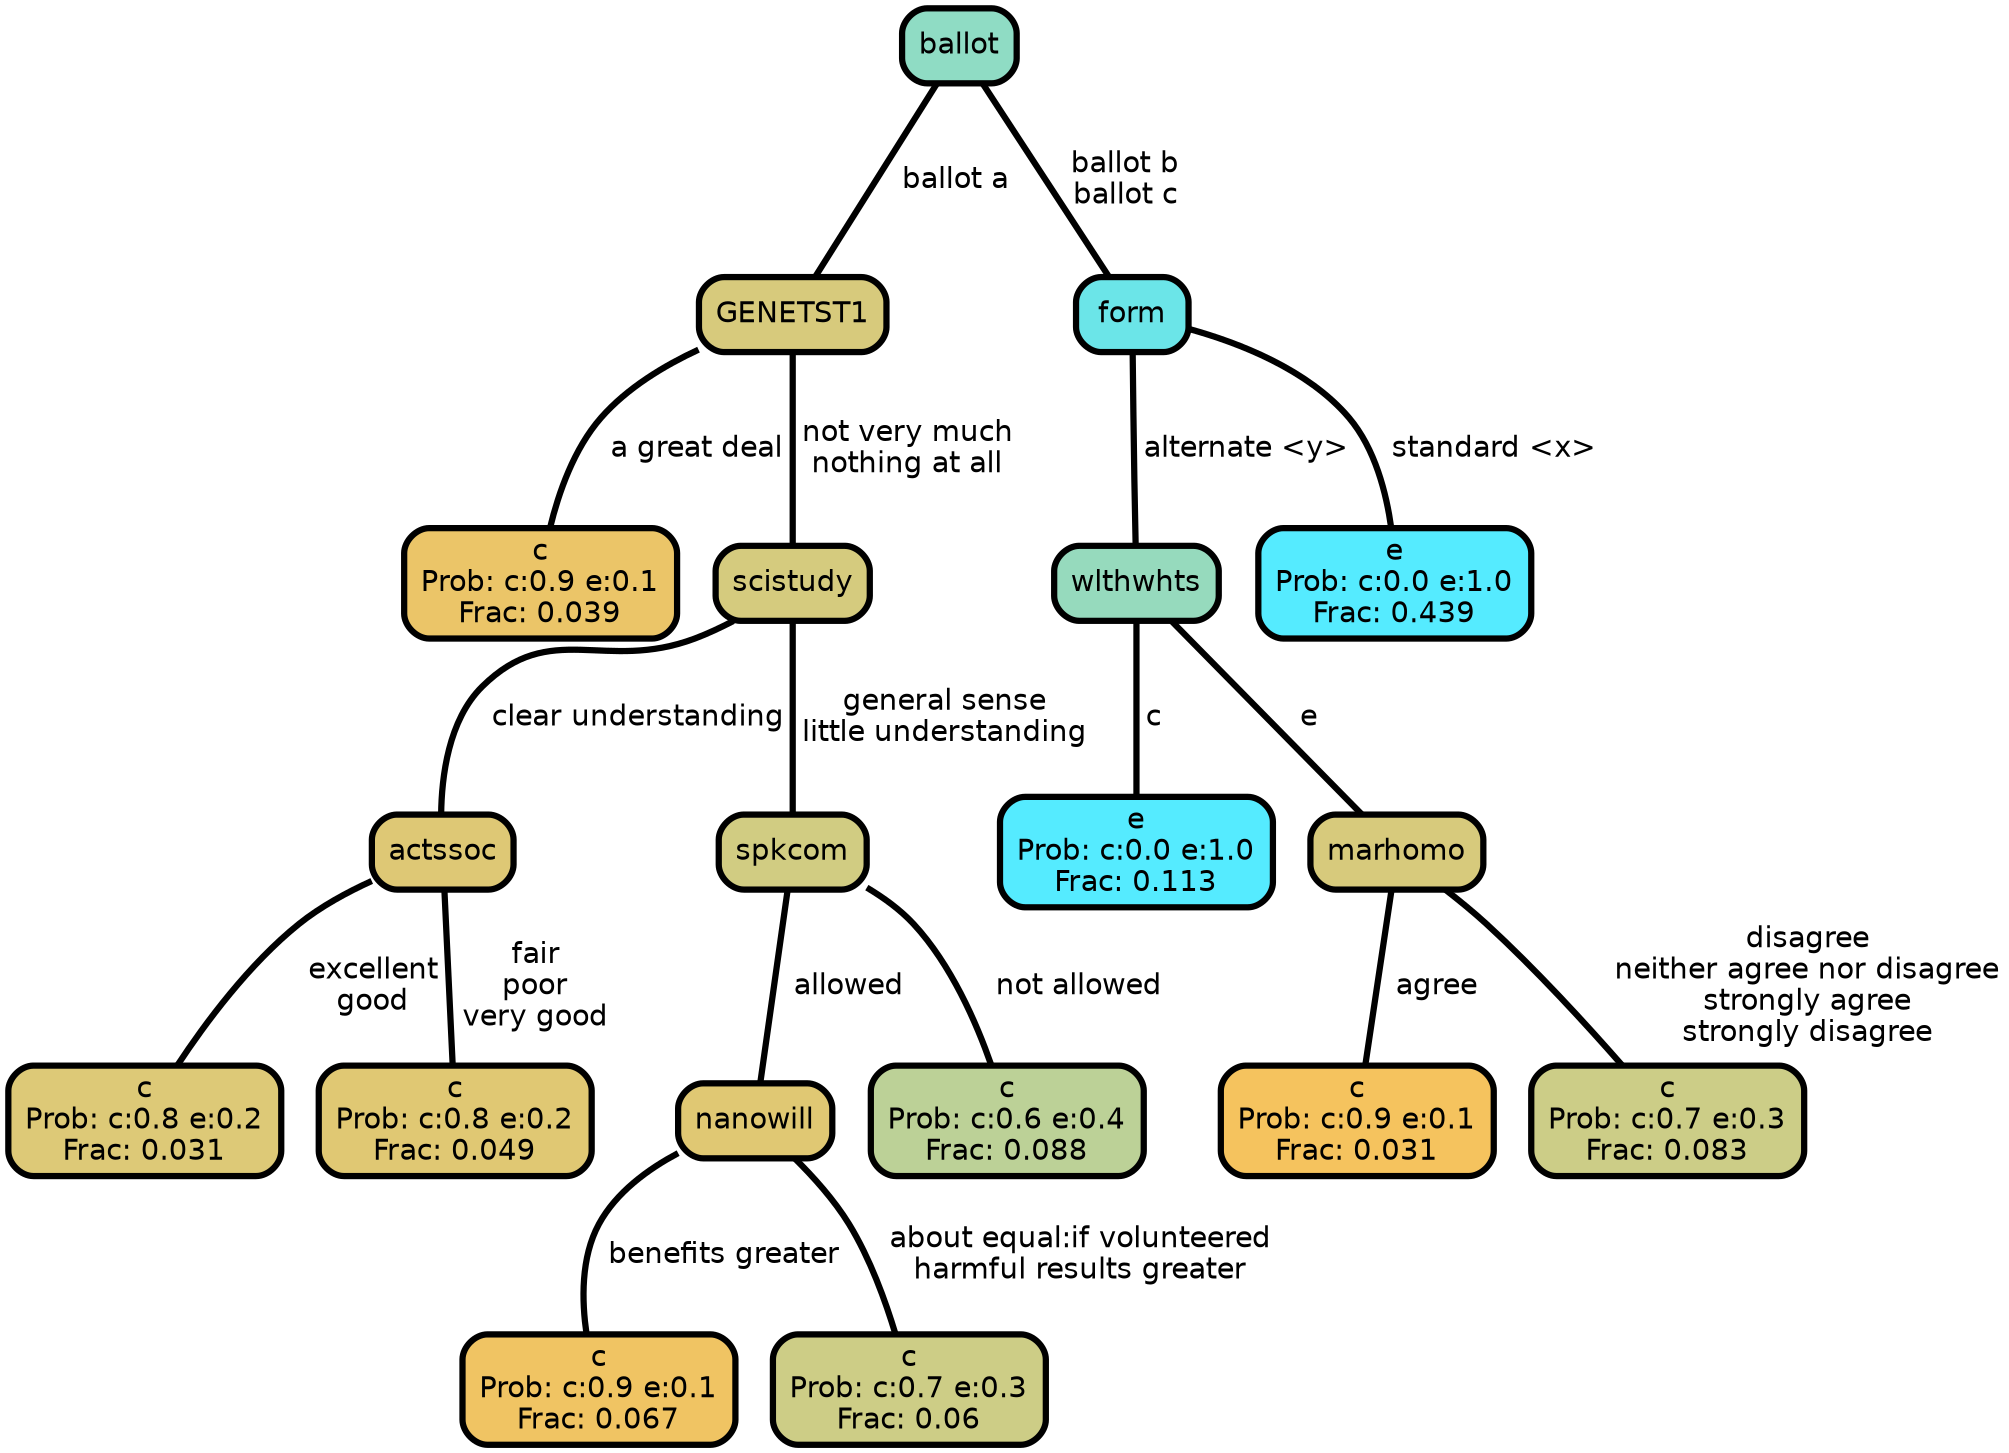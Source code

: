 graph Tree {
node [shape=box, style="filled, rounded",color="black",penwidth="3",fontcolor="black",                 fontname=helvetica] ;
graph [ranksep="0 equally", splines=straight,                 bgcolor=transparent, dpi=200] ;
edge [fontname=helvetica, color=black] ;
0 [label="c
Prob: c:0.9 e:0.1
Frac: 0.039", fillcolor="#ebc568"] ;
1 [label="GENETST1", fillcolor="#d7ca7c"] ;
2 [label="c
Prob: c:0.8 e:0.2
Frac: 0.031", fillcolor="#ddc977"] ;
3 [label="actssoc", fillcolor="#dec875"] ;
4 [label="c
Prob: c:0.8 e:0.2
Frac: 0.049", fillcolor="#e0c873"] ;
5 [label="scistudy", fillcolor="#d5cb7e"] ;
6 [label="c
Prob: c:0.9 e:0.1
Frac: 0.067", fillcolor="#f0c463"] ;
7 [label="nanowill", fillcolor="#e0c873"] ;
8 [label="c
Prob: c:0.7 e:0.3
Frac: 0.06", fillcolor="#cdcd86"] ;
9 [label="spkcom", fillcolor="#d1cc82"] ;
10 [label="c
Prob: c:0.6 e:0.4
Frac: 0.088", fillcolor="#bcd197"] ;
11 [label="ballot", fillcolor="#8fdcc4"] ;
12 [label="e
Prob: c:0.0 e:1.0
Frac: 0.113", fillcolor="#55ebff"] ;
13 [label="wlthwhts", fillcolor="#96dabd"] ;
14 [label="c
Prob: c:0.9 e:0.1
Frac: 0.031", fillcolor="#f5c35e"] ;
15 [label="marhomo", fillcolor="#d7ca7c"] ;
16 [label="c
Prob: c:0.7 e:0.3
Frac: 0.083", fillcolor="#cccd87"] ;
17 [label="form", fillcolor="#6be5e8"] ;
18 [label="e
Prob: c:0.0 e:1.0
Frac: 0.439", fillcolor="#55ebff"] ;
1 -- 0 [label=" a great deal",penwidth=3] ;
1 -- 5 [label=" not very much\n nothing at all",penwidth=3] ;
3 -- 2 [label=" excellent\n good",penwidth=3] ;
3 -- 4 [label=" fair\n poor\n very good",penwidth=3] ;
5 -- 3 [label=" clear understanding",penwidth=3] ;
5 -- 9 [label=" general sense\n little understanding",penwidth=3] ;
7 -- 6 [label=" benefits greater",penwidth=3] ;
7 -- 8 [label=" about equal:if volunteered\n harmful results greater",penwidth=3] ;
9 -- 7 [label=" allowed",penwidth=3] ;
9 -- 10 [label=" not allowed",penwidth=3] ;
11 -- 1 [label=" ballot a",penwidth=3] ;
11 -- 17 [label=" ballot b\n ballot c",penwidth=3] ;
13 -- 12 [label=" c",penwidth=3] ;
13 -- 15 [label=" e",penwidth=3] ;
15 -- 14 [label=" agree",penwidth=3] ;
15 -- 16 [label=" disagree\n neither agree nor disagree\n strongly agree\n strongly disagree",penwidth=3] ;
17 -- 13 [label=" alternate <y>",penwidth=3] ;
17 -- 18 [label=" standard <x>",penwidth=3] ;
{rank = same;}}